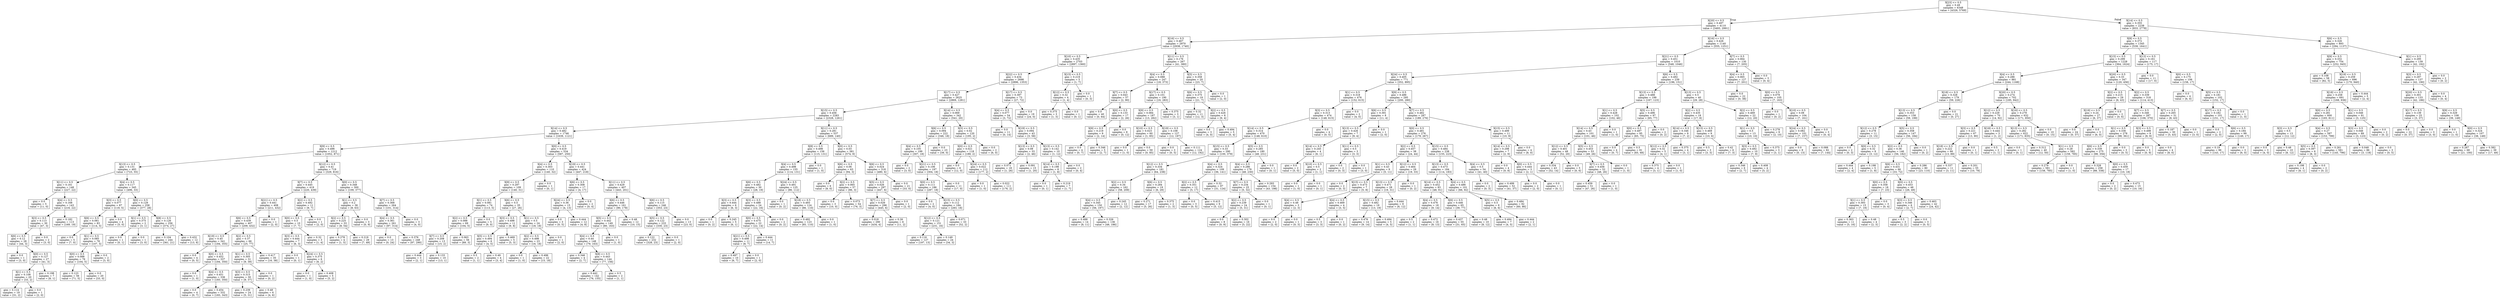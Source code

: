 digraph Tree {
node [shape=box] ;
0 [label="X[23] <= 0.5\ngini = 0.49\nsamples = 6348\nvalue = [4326, 5769]"] ;
1 [label="X[20] <= 0.5\ngini = 0.497\nsamples = 4110\nvalue = [3493, 2991]"] ;
0 -> 1 [labeldistance=2.5, labelangle=45, headlabel="True"] ;
2 [label="X[16] <= 0.5\ngini = 0.467\nsamples = 2970\nvalue = [2938, 1740]"] ;
1 -> 2 ;
3 [label="X[10] <= 0.5\ngini = 0.435\nsamples = 2703\nvalue = [2897, 1360]"] ;
2 -> 3 ;
4 [label="X[22] <= 0.5\ngini = 0.434\nsamples = 2698\nvalue = [2896, 1353]"] ;
3 -> 4 ;
5 [label="X[17] <= 0.5\ngini = 0.427\nsamples = 2625\nvalue = [2869, 1281]"] ;
4 -> 5 ;
6 [label="X[15] <= 0.5\ngini = 0.456\nsamples = 2283\nvalue = [2328, 1261]"] ;
5 -> 6 ;
7 [label="X[14] <= 0.5\ngini = 0.482\nsamples = 1746\nvalue = [1639, 1121]"] ;
6 -> 7 ;
8 [label="X[9] <= 0.5\ngini = 0.496\nsamples = 1212\nvalue = [1052, 871]"] ;
7 -> 8 ;
9 [label="X[13] <= 0.5\ngini = 0.131\nsamples = 493\nvalue = [723, 55]"] ;
8 -> 9 ;
10 [label="X[11] <= 0.5\ngini = 0.161\nsamples = 148\nvalue = [227, 22]"] ;
9 -> 10 ;
11 [label="gini = 0.0\nsamples = 5\nvalue = [11, 0]"] ;
10 -> 11 ;
12 [label="X[4] <= 0.5\ngini = 0.168\nsamples = 143\nvalue = [216, 22]"] ;
10 -> 12 ;
13 [label="X[3] <= 0.5\ngini = 0.113\nsamples = 30\nvalue = [47, 3]"] ;
12 -> 13 ;
14 [label="X[6] <= 0.5\ngini = 0.12\nsamples = 28\nvalue = [44, 3]"] ;
13 -> 14 ;
15 [label="gini = 0.0\nsamples = 1\nvalue = [3, 0]"] ;
14 -> 15 ;
16 [label="X[0] <= 0.5\ngini = 0.127\nsamples = 27\nvalue = [41, 3]"] ;
14 -> 16 ;
17 [label="X[1] <= 0.5\ngini = 0.108\nsamples = 20\nvalue = [33, 2]"] ;
16 -> 17 ;
18 [label="gini = 0.114\nsamples = 19\nvalue = [31, 2]"] ;
17 -> 18 ;
19 [label="gini = 0.0\nsamples = 1\nvalue = [2, 0]"] ;
17 -> 19 ;
20 [label="gini = 0.198\nsamples = 7\nvalue = [8, 1]"] ;
16 -> 20 ;
21 [label="gini = 0.0\nsamples = 2\nvalue = [3, 0]"] ;
13 -> 21 ;
22 [label="gini = 0.182\nsamples = 113\nvalue = [169, 19]"] ;
12 -> 22 ;
23 [label="X[4] <= 0.5\ngini = 0.117\nsamples = 345\nvalue = [496, 33]"] ;
9 -> 23 ;
24 [label="X[3] <= 0.5\ngini = 0.077\nsamples = 87\nvalue = [119, 5]"] ;
23 -> 24 ;
25 [label="X[6] <= 0.5\ngini = 0.081\nsamples = 83\nvalue = [114, 5]"] ;
24 -> 25 ;
26 [label="gini = 0.0\nsamples = 5\nvalue = [7, 0]"] ;
25 -> 26 ;
27 [label="X[1] <= 0.5\ngini = 0.085\nsamples = 78\nvalue = [107, 5]"] ;
25 -> 27 ;
28 [label="X[0] <= 0.5\ngini = 0.088\nsamples = 76\nvalue = [104, 5]"] ;
27 -> 28 ;
29 [label="gini = 0.123\nsamples = 56\nvalue = [71, 5]"] ;
28 -> 29 ;
30 [label="gini = 0.0\nsamples = 20\nvalue = [33, 0]"] ;
28 -> 30 ;
31 [label="gini = 0.0\nsamples = 2\nvalue = [3, 0]"] ;
27 -> 31 ;
32 [label="gini = 0.0\nsamples = 4\nvalue = [5, 0]"] ;
24 -> 32 ;
33 [label="X[0] <= 0.5\ngini = 0.129\nsamples = 258\nvalue = [377, 28]"] ;
23 -> 33 ;
34 [label="X[1] <= 0.5\ngini = 0.375\nsamples = 2\nvalue = [3, 1]"] ;
33 -> 34 ;
35 [label="gini = 0.0\nsamples = 1\nvalue = [0, 1]"] ;
34 -> 35 ;
36 [label="gini = 0.0\nsamples = 1\nvalue = [3, 0]"] ;
34 -> 36 ;
37 [label="X[8] <= 0.5\ngini = 0.126\nsamples = 256\nvalue = [374, 27]"] ;
33 -> 37 ;
38 [label="gini = 0.104\nsamples = 244\nvalue = [361, 21]"] ;
37 -> 38 ;
39 [label="gini = 0.432\nsamples = 12\nvalue = [13, 6]"] ;
37 -> 39 ;
40 [label="X[12] <= 0.5\ngini = 0.41\nsamples = 719\nvalue = [329, 816]"] ;
8 -> 40 ;
41 [label="X[7] <= 0.5\ngini = 0.445\nsamples = 419\nvalue = [220, 439]"] ;
40 -> 41 ;
42 [label="X[21] <= 0.5\ngini = 0.441\nsamples = 408\nvalue = [211, 432]"] ;
41 -> 42 ;
43 [label="X[6] <= 0.5\ngini = 0.439\nsamples = 407\nvalue = [209, 432]"] ;
42 -> 43 ;
44 [label="X[19] <= 0.5\ngini = 0.45\nsamples = 341\nvalue = [184, 355]"] ;
43 -> 44 ;
45 [label="gini = 0.0\nsamples = 4\nvalue = [0, 5]"] ;
44 -> 45 ;
46 [label="X[0] <= 0.5\ngini = 0.452\nsamples = 337\nvalue = [184, 350]"] ;
44 -> 46 ;
47 [label="gini = 0.0\nsamples = 1\nvalue = [1, 0]"] ;
46 -> 47 ;
48 [label="X[4] <= 0.5\ngini = 0.451\nsamples = 336\nvalue = [183, 350]"] ;
46 -> 48 ;
49 [label="gini = 0.0\nsamples = 4\nvalue = [0, 7]"] ;
48 -> 49 ;
50 [label="gini = 0.454\nsamples = 332\nvalue = [183, 343]"] ;
48 -> 50 ;
51 [label="X[2] <= 0.5\ngini = 0.37\nsamples = 66\nvalue = [25, 77]"] ;
43 -> 51 ;
52 [label="X[1] <= 0.5\ngini = 0.305\nsamples = 31\nvalue = [9, 39]"] ;
51 -> 52 ;
53 [label="X[3] <= 0.5\ngini = 0.315\nsamples = 30\nvalue = [9, 37]"] ;
52 -> 53 ;
54 [label="gini = 0.239\nsamples = 24\nvalue = [5, 31]"] ;
53 -> 54 ;
55 [label="gini = 0.48\nsamples = 6\nvalue = [4, 6]"] ;
53 -> 55 ;
56 [label="gini = 0.0\nsamples = 1\nvalue = [0, 2]"] ;
52 -> 56 ;
57 [label="gini = 0.417\nsamples = 35\nvalue = [16, 38]"] ;
51 -> 57 ;
58 [label="gini = 0.0\nsamples = 1\nvalue = [2, 0]"] ;
42 -> 58 ;
59 [label="X[2] <= 0.5\ngini = 0.492\nsamples = 11\nvalue = [9, 7]"] ;
41 -> 59 ;
60 [label="X[0] <= 0.5\ngini = 0.5\nsamples = 10\nvalue = [7, 7]"] ;
59 -> 60 ;
61 [label="X[3] <= 0.5\ngini = 0.444\nsamples = 7\nvalue = [6, 3]"] ;
60 -> 61 ;
62 [label="gini = 0.0\nsamples = 1\nvalue = [0, 1]"] ;
61 -> 62 ;
63 [label="X[24] <= 0.5\ngini = 0.375\nsamples = 6\nvalue = [6, 2]"] ;
61 -> 63 ;
64 [label="gini = 0.0\nsamples = 1\nvalue = [1, 0]"] ;
63 -> 64 ;
65 [label="gini = 0.408\nsamples = 5\nvalue = [5, 2]"] ;
63 -> 65 ;
66 [label="gini = 0.32\nsamples = 3\nvalue = [1, 4]"] ;
60 -> 66 ;
67 [label="gini = 0.0\nsamples = 1\nvalue = [2, 0]"] ;
59 -> 67 ;
68 [label="X[0] <= 0.5\ngini = 0.348\nsamples = 300\nvalue = [109, 377]"] ;
40 -> 68 ;
69 [label="X[1] <= 0.5\ngini = 0.2\nsamples = 36\nvalue = [8, 63]"] ;
68 -> 69 ;
70 [label="X[2] <= 0.5\ngini = 0.225\nsamples = 33\nvalue = [8, 54]"] ;
69 -> 70 ;
71 [label="gini = 0.278\nsamples = 4\nvalue = [1, 5]"] ;
70 -> 71 ;
72 [label="gini = 0.219\nsamples = 29\nvalue = [7, 49]"] ;
70 -> 72 ;
73 [label="gini = 0.0\nsamples = 3\nvalue = [0, 9]"] ;
69 -> 73 ;
74 [label="X[7] <= 0.5\ngini = 0.368\nsamples = 264\nvalue = [101, 314]"] ;
68 -> 74 ;
75 [label="X[4] <= 0.5\ngini = 0.361\nsamples = 261\nvalue = [97, 314]"] ;
74 -> 75 ;
76 [label="gini = 0.0\nsamples = 13\nvalue = [0, 24]"] ;
75 -> 76 ;
77 [label="gini = 0.376\nsamples = 248\nvalue = [97, 290]"] ;
75 -> 77 ;
78 [label="gini = 0.0\nsamples = 3\nvalue = [4, 0]"] ;
74 -> 78 ;
79 [label="X[0] <= 0.5\ngini = 0.419\nsamples = 534\nvalue = [587, 250]"] ;
7 -> 79 ;
80 [label="X[4] <= 0.5\ngini = 0.303\nsamples = 110\nvalue = [140, 32]"] ;
79 -> 80 ;
81 [label="X[9] <= 0.5\ngini = 0.297\nsamples = 109\nvalue = [140, 31]"] ;
80 -> 81 ;
82 [label="X[1] <= 0.5\ngini = 0.081\nsamples = 74\nvalue = [113, 5]"] ;
81 -> 82 ;
83 [label="X[2] <= 0.5\ngini = 0.088\nsamples = 69\nvalue = [104, 5]"] ;
82 -> 83 ;
84 [label="X[7] <= 0.5\ngini = 0.208\nsamples = 13\nvalue = [15, 2]"] ;
83 -> 84 ;
85 [label="gini = 0.444\nsamples = 3\nvalue = [2, 1]"] ;
84 -> 85 ;
86 [label="gini = 0.133\nsamples = 10\nvalue = [13, 1]"] ;
84 -> 86 ;
87 [label="gini = 0.063\nsamples = 56\nvalue = [89, 3]"] ;
83 -> 87 ;
88 [label="gini = 0.0\nsamples = 5\nvalue = [9, 0]"] ;
82 -> 88 ;
89 [label="X[6] <= 0.5\ngini = 0.5\nsamples = 35\nvalue = [27, 26]"] ;
81 -> 89 ;
90 [label="X[3] <= 0.5\ngini = 0.498\nsamples = 11\nvalue = [9, 8]"] ;
89 -> 90 ;
91 [label="X[5] <= 0.5\ngini = 0.494\nsamples = 6\nvalue = [4, 5]"] ;
90 -> 91 ;
92 [label="gini = 0.5\nsamples = 2\nvalue = [1, 1]"] ;
91 -> 92 ;
93 [label="gini = 0.49\nsamples = 4\nvalue = [3, 4]"] ;
91 -> 93 ;
94 [label="gini = 0.469\nsamples = 5\nvalue = [5, 3]"] ;
90 -> 94 ;
95 [label="X[1] <= 0.5\ngini = 0.5\nsamples = 24\nvalue = [18, 18]"] ;
89 -> 95 ;
96 [label="X[2] <= 0.5\ngini = 0.498\nsamples = 23\nvalue = [16, 18]"] ;
95 -> 96 ;
97 [label="gini = 0.0\nsamples = 1\nvalue = [1, 0]"] ;
96 -> 97 ;
98 [label="gini = 0.496\nsamples = 22\nvalue = [15, 18]"] ;
96 -> 98 ;
99 [label="gini = 0.0\nsamples = 1\nvalue = [2, 0]"] ;
95 -> 99 ;
100 [label="gini = 0.0\nsamples = 1\nvalue = [0, 1]"] ;
80 -> 100 ;
101 [label="X[19] <= 0.5\ngini = 0.441\nsamples = 424\nvalue = [447, 218]"] ;
79 -> 101 ;
102 [label="X[6] <= 0.5\ngini = 0.308\nsamples = 17\nvalue = [4, 17]"] ;
101 -> 102 ;
103 [label="X[24] <= 0.5\ngini = 0.36\nsamples = 15\nvalue = [4, 13]"] ;
102 -> 103 ;
104 [label="gini = 0.0\nsamples = 3\nvalue = [0, 5]"] ;
103 -> 104 ;
105 [label="gini = 0.444\nsamples = 12\nvalue = [4, 8]"] ;
103 -> 105 ;
106 [label="gini = 0.0\nsamples = 2\nvalue = [0, 4]"] ;
102 -> 106 ;
107 [label="X[11] <= 0.5\ngini = 0.429\nsamples = 407\nvalue = [443, 201]"] ;
101 -> 107 ;
108 [label="X[6] <= 0.5\ngini = 0.446\nsamples = 161\nvalue = [90, 178]"] ;
107 -> 108 ;
109 [label="X[5] <= 0.5\ngini = 0.442\nsamples = 149\nvalue = [80, 163]"] ;
108 -> 109 ;
110 [label="X[4] <= 0.5\ngini = 0.44\nsamples = 148\nvalue = [79, 163]"] ;
109 -> 110 ;
111 [label="gini = 0.346\nsamples = 4\nvalue = [2, 7]"] ;
110 -> 111 ;
112 [label="X[8] <= 0.5\ngini = 0.443\nsamples = 144\nvalue = [77, 156]"] ;
110 -> 112 ;
113 [label="gini = 0.442\nsamples = 142\nvalue = [76, 155]"] ;
112 -> 113 ;
114 [label="gini = 0.5\nsamples = 2\nvalue = [1, 1]"] ;
112 -> 114 ;
115 [label="gini = 0.0\nsamples = 1\nvalue = [1, 0]"] ;
109 -> 115 ;
116 [label="gini = 0.48\nsamples = 12\nvalue = [10, 15]"] ;
108 -> 116 ;
117 [label="X[6] <= 0.5\ngini = 0.115\nsamples = 246\nvalue = [353, 23]"] ;
107 -> 117 ;
118 [label="X[5] <= 0.5\ngini = 0.122\nsamples = 233\nvalue = [330, 23]"] ;
117 -> 118 ;
119 [label="gini = 0.122\nsamples = 232\nvalue = [328, 23]"] ;
118 -> 119 ;
120 [label="gini = 0.0\nsamples = 1\nvalue = [2, 0]"] ;
118 -> 120 ;
121 [label="gini = 0.0\nsamples = 13\nvalue = [23, 0]"] ;
117 -> 121 ;
122 [label="X[11] <= 0.5\ngini = 0.281\nsamples = 537\nvalue = [689, 140]"] ;
6 -> 122 ;
123 [label="X[8] <= 0.5\ngini = 0.498\nsamples = 156\nvalue = [115, 131]"] ;
122 -> 123 ;
124 [label="X[4] <= 0.5\ngini = 0.498\nsamples = 155\nvalue = [114, 131]"] ;
123 -> 124 ;
125 [label="X[6] <= 0.5\ngini = 0.482\nsamples = 30\nvalue = [28, 19]"] ;
124 -> 125 ;
126 [label="X[3] <= 0.5\ngini = 0.444\nsamples = 6\nvalue = [6, 3]"] ;
125 -> 126 ;
127 [label="gini = 0.0\nsamples = 1\nvalue = [0, 2]"] ;
126 -> 127 ;
128 [label="gini = 0.245\nsamples = 5\nvalue = [6, 1]"] ;
126 -> 128 ;
129 [label="X[3] <= 0.5\ngini = 0.488\nsamples = 24\nvalue = [22, 16]"] ;
125 -> 129 ;
130 [label="X[0] <= 0.5\ngini = 0.475\nsamples = 22\nvalue = [22, 14]"] ;
129 -> 130 ;
131 [label="X[21] <= 0.5\ngini = 0.498\nsamples = 11\nvalue = [8, 7]"] ;
130 -> 131 ;
132 [label="gini = 0.497\nsamples = 10\nvalue = [6, 7]"] ;
131 -> 132 ;
133 [label="gini = 0.0\nsamples = 1\nvalue = [2, 0]"] ;
131 -> 133 ;
134 [label="gini = 0.444\nsamples = 11\nvalue = [14, 7]"] ;
130 -> 134 ;
135 [label="gini = 0.0\nsamples = 2\nvalue = [0, 2]"] ;
129 -> 135 ;
136 [label="X[24] <= 0.5\ngini = 0.491\nsamples = 125\nvalue = [86, 112]"] ;
124 -> 136 ;
137 [label="gini = 0.0\nsamples = 1\nvalue = [0, 2]"] ;
136 -> 137 ;
138 [label="X[18] <= 0.5\ngini = 0.493\nsamples = 124\nvalue = [86, 110]"] ;
136 -> 138 ;
139 [label="gini = 0.492\nsamples = 123\nvalue = [85, 110]"] ;
138 -> 139 ;
140 [label="gini = 0.0\nsamples = 1\nvalue = [1, 0]"] ;
138 -> 140 ;
141 [label="gini = 0.0\nsamples = 1\nvalue = [1, 0]"] ;
123 -> 141 ;
142 [label="X[0] <= 0.5\ngini = 0.03\nsamples = 381\nvalue = [574, 9]"] ;
122 -> 142 ;
143 [label="X[6] <= 0.5\ngini = 0.06\nsamples = 63\nvalue = [94, 3]"] ;
142 -> 143 ;
144 [label="gini = 0.0\nsamples = 6\nvalue = [8, 0]"] ;
143 -> 144 ;
145 [label="X[2] <= 0.5\ngini = 0.065\nsamples = 57\nvalue = [86, 3]"] ;
143 -> 145 ;
146 [label="gini = 0.0\nsamples = 3\nvalue = [10, 0]"] ;
145 -> 146 ;
147 [label="gini = 0.073\nsamples = 54\nvalue = [76, 3]"] ;
145 -> 147 ;
148 [label="X[6] <= 0.5\ngini = 0.024\nsamples = 318\nvalue = [480, 6]"] ;
142 -> 148 ;
149 [label="X[5] <= 0.5\ngini = 0.026\nsamples = 297\nvalue = [447, 6]"] ;
148 -> 149 ;
150 [label="X[7] <= 0.5\ngini = 0.026\nsamples = 296\nvalue = [445, 6]"] ;
149 -> 150 ;
151 [label="gini = 0.018\nsamples = 290\nvalue = [434, 4]"] ;
150 -> 151 ;
152 [label="gini = 0.26\nsamples = 6\nvalue = [11, 2]"] ;
150 -> 152 ;
153 [label="gini = 0.0\nsamples = 1\nvalue = [2, 0]"] ;
149 -> 153 ;
154 [label="gini = 0.0\nsamples = 21\nvalue = [33, 0]"] ;
148 -> 154 ;
155 [label="X[14] <= 0.5\ngini = 0.069\nsamples = 342\nvalue = [541, 20]"] ;
5 -> 155 ;
156 [label="X[6] <= 0.5\ngini = 0.094\nsamples = 222\nvalue = [346, 18]"] ;
155 -> 156 ;
157 [label="X[4] <= 0.5\ngini = 0.105\nsamples = 199\nvalue = [307, 18]"] ;
156 -> 157 ;
158 [label="gini = 0.0\nsamples = 2\nvalue = [3, 0]"] ;
157 -> 158 ;
159 [label="X[21] <= 0.5\ngini = 0.106\nsamples = 197\nvalue = [304, 18]"] ;
157 -> 159 ;
160 [label="X[0] <= 0.5\ngini = 0.111\nsamples = 186\nvalue = [287, 18]"] ;
159 -> 160 ;
161 [label="gini = 0.0\nsamples = 2\nvalue = [4, 0]"] ;
160 -> 161 ;
162 [label="X[15] <= 0.5\ngini = 0.112\nsamples = 184\nvalue = [283, 18]"] ;
160 -> 162 ;
163 [label="X[12] <= 0.5\ngini = 0.121\nsamples = 151\nvalue = [231, 16]"] ;
162 -> 163 ;
164 [label="gini = 0.116\nsamples = 127\nvalue = [197, 13]"] ;
163 -> 164 ;
165 [label="gini = 0.149\nsamples = 24\nvalue = [34, 3]"] ;
163 -> 165 ;
166 [label="gini = 0.071\nsamples = 33\nvalue = [52, 2]"] ;
162 -> 166 ;
167 [label="gini = 0.0\nsamples = 11\nvalue = [17, 0]"] ;
159 -> 167 ;
168 [label="gini = 0.0\nsamples = 23\nvalue = [39, 0]"] ;
156 -> 168 ;
169 [label="X[5] <= 0.5\ngini = 0.02\nsamples = 120\nvalue = [195, 2]"] ;
155 -> 169 ;
170 [label="X[0] <= 0.5\ngini = 0.021\nsamples = 118\nvalue = [189, 2]"] ;
169 -> 170 ;
171 [label="gini = 0.0\nsamples = 6\nvalue = [12, 0]"] ;
170 -> 171 ;
172 [label="X[24] <= 0.5\ngini = 0.022\nsamples = 112\nvalue = [177, 2]"] ;
170 -> 172 ;
173 [label="gini = 0.0\nsamples = 1\nvalue = [1, 0]"] ;
172 -> 173 ;
174 [label="gini = 0.022\nsamples = 111\nvalue = [176, 2]"] ;
172 -> 174 ;
175 [label="gini = 0.0\nsamples = 2\nvalue = [6, 0]"] ;
169 -> 175 ;
176 [label="X[17] <= 0.5\ngini = 0.397\nsamples = 73\nvalue = [27, 72]"] ;
4 -> 176 ;
177 [label="X[4] <= 0.5\ngini = 0.077\nsamples = 54\nvalue = [3, 72]"] ;
176 -> 177 ;
178 [label="gini = 0.0\nsamples = 11\nvalue = [0, 14]"] ;
177 -> 178 ;
179 [label="X[19] <= 0.5\ngini = 0.094\nsamples = 43\nvalue = [3, 58]"] ;
177 -> 179 ;
180 [label="X[13] <= 0.5\ngini = 0.08\nsamples = 33\nvalue = [2, 46]"] ;
179 -> 180 ;
181 [label="gini = 0.071\nsamples = 18\nvalue = [1, 26]"] ;
180 -> 181 ;
182 [label="gini = 0.091\nsamples = 15\nvalue = [1, 20]"] ;
180 -> 182 ;
183 [label="X[13] <= 0.5\ngini = 0.142\nsamples = 10\nvalue = [1, 12]"] ;
179 -> 183 ;
184 [label="X[14] <= 0.5\ngini = 0.198\nsamples = 8\nvalue = [1, 8]"] ;
183 -> 184 ;
185 [label="gini = 0.0\nsamples = 1\nvalue = [0, 1]"] ;
184 -> 185 ;
186 [label="gini = 0.219\nsamples = 7\nvalue = [1, 7]"] ;
184 -> 186 ;
187 [label="gini = 0.0\nsamples = 2\nvalue = [0, 4]"] ;
183 -> 187 ;
188 [label="gini = 0.0\nsamples = 19\nvalue = [24, 0]"] ;
176 -> 188 ;
189 [label="X[15] <= 0.5\ngini = 0.219\nsamples = 5\nvalue = [1, 7]"] ;
3 -> 189 ;
190 [label="X[12] <= 0.5\ngini = 0.32\nsamples = 4\nvalue = [1, 4]"] ;
189 -> 190 ;
191 [label="gini = 0.375\nsamples = 3\nvalue = [1, 3]"] ;
190 -> 191 ;
192 [label="gini = 0.0\nsamples = 1\nvalue = [0, 1]"] ;
190 -> 192 ;
193 [label="gini = 0.0\nsamples = 1\nvalue = [0, 3]"] ;
189 -> 193 ;
194 [label="X[11] <= 0.5\ngini = 0.176\nsamples = 267\nvalue = [41, 380]"] ;
2 -> 194 ;
195 [label="X[4] <= 0.5\ngini = 0.088\nsamples = 247\nvalue = [18, 373]"] ;
194 -> 195 ;
196 [label="X[7] <= 0.5\ngini = 0.043\nsamples = 57\nvalue = [2, 90]"] ;
195 -> 196 ;
197 [label="gini = 0.0\nsamples = 40\nvalue = [0, 64]"] ;
196 -> 197 ;
198 [label="X[0] <= 0.5\ngini = 0.133\nsamples = 17\nvalue = [2, 26]"] ;
196 -> 198 ;
199 [label="X[9] <= 0.5\ngini = 0.219\nsamples = 9\nvalue = [2, 14]"] ;
198 -> 199 ;
200 [label="gini = 0.0\nsamples = 4\nvalue = [0, 7]"] ;
199 -> 200 ;
201 [label="gini = 0.346\nsamples = 5\nvalue = [2, 7]"] ;
199 -> 201 ;
202 [label="gini = 0.0\nsamples = 8\nvalue = [0, 12]"] ;
198 -> 202 ;
203 [label="X[17] <= 0.5\ngini = 0.101\nsamples = 190\nvalue = [16, 283]"] ;
195 -> 203 ;
204 [label="X[9] <= 0.5\ngini = 0.084\nsamples = 187\nvalue = [13, 282]"] ;
203 -> 204 ;
205 [label="X[10] <= 0.5\ngini = 0.023\nsamples = 60\nvalue = [1, 85]"] ;
204 -> 205 ;
206 [label="gini = 0.0\nsamples = 1\nvalue = [1, 0]"] ;
205 -> 206 ;
207 [label="gini = 0.0\nsamples = 59\nvalue = [0, 85]"] ;
205 -> 207 ;
208 [label="X[19] <= 0.5\ngini = 0.108\nsamples = 127\nvalue = [12, 197]"] ;
204 -> 208 ;
209 [label="gini = 0.0\nsamples = 3\nvalue = [0, 5]"] ;
208 -> 209 ;
210 [label="gini = 0.111\nsamples = 124\nvalue = [12, 192]"] ;
208 -> 210 ;
211 [label="gini = 0.375\nsamples = 3\nvalue = [3, 1]"] ;
203 -> 211 ;
212 [label="X[5] <= 0.5\ngini = 0.358\nsamples = 20\nvalue = [23, 7]"] ;
194 -> 212 ;
213 [label="X[6] <= 0.5\ngini = 0.375\nsamples = 19\nvalue = [21, 7]"] ;
212 -> 213 ;
214 [label="gini = 0.32\nsamples = 11\nvalue = [12, 3]"] ;
213 -> 214 ;
215 [label="X[2] <= 0.5\ngini = 0.426\nsamples = 8\nvalue = [9, 4]"] ;
213 -> 215 ;
216 [label="gini = 0.0\nsamples = 3\nvalue = [4, 0]"] ;
215 -> 216 ;
217 [label="gini = 0.494\nsamples = 5\nvalue = [5, 4]"] ;
215 -> 217 ;
218 [label="gini = 0.0\nsamples = 1\nvalue = [2, 0]"] ;
212 -> 218 ;
219 [label="X[16] <= 0.5\ngini = 0.426\nsamples = 1140\nvalue = [555, 1251]"] ;
1 -> 219 ;
220 [label="X[21] <= 0.5\ngini = 0.451\nsamples = 1010\nvalue = [548, 1046]"] ;
219 -> 220 ;
221 [label="X[24] <= 0.5\ngini = 0.405\nsamples = 771\nvalue = [352, 895]"] ;
220 -> 221 ;
222 [label="X[1] <= 0.5\ngini = 0.318\nsamples = 476\nvalue = [152, 615]"] ;
221 -> 222 ;
223 [label="X[3] <= 0.5\ngini = 0.313\nsamples = 474\nvalue = [148, 615]"] ;
222 -> 223 ;
224 [label="X[14] <= 0.5\ngini = 0.314\nsamples = 470\nvalue = [148, 610]"] ;
223 -> 224 ;
225 [label="X[15] <= 0.5\ngini = 0.33\nsamples = 290\nvalue = [100, 379]"] ;
224 -> 225 ;
226 [label="X[12] <= 0.5\ngini = 0.334\nsamples = 181\nvalue = [64, 238]"] ;
225 -> 226 ;
227 [label="X[2] <= 0.5\ngini = 0.34\nsamples = 162\nvalue = [58, 209]"] ;
226 -> 227 ;
228 [label="X[4] <= 0.5\ngini = 0.345\nsamples = 150\nvalue = [56, 197]"] ;
227 -> 228 ;
229 [label="gini = 0.488\nsamples = 14\nvalue = [8, 11]"] ;
228 -> 229 ;
230 [label="gini = 0.326\nsamples = 136\nvalue = [48, 186]"] ;
228 -> 230 ;
231 [label="gini = 0.245\nsamples = 12\nvalue = [2, 12]"] ;
227 -> 231 ;
232 [label="X[6] <= 0.5\ngini = 0.284\nsamples = 19\nvalue = [6, 29]"] ;
226 -> 232 ;
233 [label="gini = 0.271\nsamples = 17\nvalue = [5, 26]"] ;
232 -> 233 ;
234 [label="gini = 0.375\nsamples = 2\nvalue = [1, 3]"] ;
232 -> 234 ;
235 [label="X[4] <= 0.5\ngini = 0.324\nsamples = 109\nvalue = [36, 141]"] ;
225 -> 235 ;
236 [label="X[2] <= 0.5\ngini = 0.351\nsamples = 12\nvalue = [5, 17]"] ;
235 -> 236 ;
237 [label="gini = 0.0\nsamples = 3\nvalue = [0, 5]"] ;
236 -> 237 ;
238 [label="gini = 0.415\nsamples = 9\nvalue = [5, 12]"] ;
236 -> 238 ;
239 [label="gini = 0.32\nsamples = 97\nvalue = [31, 124]"] ;
235 -> 239 ;
240 [label="X[5] <= 0.5\ngini = 0.285\nsamples = 180\nvalue = [48, 231]"] ;
224 -> 240 ;
241 [label="X[4] <= 0.5\ngini = 0.286\nsamples = 179\nvalue = [48, 230]"] ;
240 -> 241 ;
242 [label="X[7] <= 0.5\ngini = 0.234\nsamples = 25\nvalue = [5, 32]"] ;
241 -> 242 ;
243 [label="X[2] <= 0.5\ngini = 0.239\nsamples = 24\nvalue = [5, 31]"] ;
242 -> 243 ;
244 [label="gini = 0.0\nsamples = 8\nvalue = [0, 9]"] ;
243 -> 244 ;
245 [label="gini = 0.302\nsamples = 16\nvalue = [5, 22]"] ;
243 -> 245 ;
246 [label="gini = 0.0\nsamples = 1\nvalue = [0, 1]"] ;
242 -> 246 ;
247 [label="gini = 0.293\nsamples = 154\nvalue = [43, 198]"] ;
241 -> 247 ;
248 [label="gini = 0.0\nsamples = 1\nvalue = [0, 1]"] ;
240 -> 248 ;
249 [label="gini = 0.0\nsamples = 4\nvalue = [0, 5]"] ;
223 -> 249 ;
250 [label="gini = 0.0\nsamples = 2\nvalue = [4, 0]"] ;
222 -> 250 ;
251 [label="X[9] <= 0.5\ngini = 0.486\nsamples = 295\nvalue = [200, 280]"] ;
221 -> 251 ;
252 [label="X[6] <= 0.5\ngini = 0.391\nsamples = 8\nvalue = [11, 4]"] ;
251 -> 252 ;
253 [label="X[13] <= 0.5\ngini = 0.426\nsamples = 7\nvalue = [9, 4]"] ;
252 -> 253 ;
254 [label="X[14] <= 0.5\ngini = 0.245\nsamples = 4\nvalue = [6, 1]"] ;
253 -> 254 ;
255 [label="gini = 0.0\nsamples = 2\nvalue = [5, 0]"] ;
254 -> 255 ;
256 [label="X[10] <= 0.5\ngini = 0.5\nsamples = 2\nvalue = [1, 1]"] ;
254 -> 256 ;
257 [label="gini = 0.0\nsamples = 1\nvalue = [1, 0]"] ;
256 -> 257 ;
258 [label="gini = 0.0\nsamples = 1\nvalue = [0, 1]"] ;
256 -> 258 ;
259 [label="X[11] <= 0.5\ngini = 0.5\nsamples = 3\nvalue = [3, 3]"] ;
253 -> 259 ;
260 [label="gini = 0.0\nsamples = 2\nvalue = [0, 3]"] ;
259 -> 260 ;
261 [label="gini = 0.0\nsamples = 1\nvalue = [3, 0]"] ;
259 -> 261 ;
262 [label="gini = 0.0\nsamples = 1\nvalue = [2, 0]"] ;
252 -> 262 ;
263 [label="X[7] <= 0.5\ngini = 0.482\nsamples = 287\nvalue = [189, 276]"] ;
251 -> 263 ;
264 [label="X[0] <= 0.5\ngini = 0.481\nsamples = 276\nvalue = [179, 267]"] ;
263 -> 264 ;
265 [label="X[2] <= 0.5\ngini = 0.457\nsamples = 38\nvalue = [24, 44]"] ;
264 -> 265 ;
266 [label="X[1] <= 0.5\ngini = 0.43\nsamples = 9\nvalue = [5, 11]"] ;
265 -> 266 ;
267 [label="gini = 0.0\nsamples = 2\nvalue = [0, 3]"] ;
266 -> 267 ;
268 [label="X[15] <= 0.5\ngini = 0.473\nsamples = 7\nvalue = [5, 8]"] ;
266 -> 268 ;
269 [label="X[4] <= 0.5\ngini = 0.48\nsamples = 3\nvalue = [2, 3]"] ;
268 -> 269 ;
270 [label="gini = 0.0\nsamples = 2\nvalue = [2, 0]"] ;
269 -> 270 ;
271 [label="gini = 0.0\nsamples = 1\nvalue = [0, 3]"] ;
269 -> 271 ;
272 [label="X[4] <= 0.5\ngini = 0.469\nsamples = 4\nvalue = [3, 5]"] ;
268 -> 272 ;
273 [label="gini = 0.5\nsamples = 3\nvalue = [3, 3]"] ;
272 -> 273 ;
274 [label="gini = 0.0\nsamples = 1\nvalue = [0, 2]"] ;
272 -> 274 ;
275 [label="X[12] <= 0.5\ngini = 0.464\nsamples = 29\nvalue = [19, 33]"] ;
265 -> 275 ;
276 [label="X[13] <= 0.5\ngini = 0.471\nsamples = 28\nvalue = [19, 31]"] ;
275 -> 276 ;
277 [label="X[15] <= 0.5\ngini = 0.482\nsamples = 19\nvalue = [13, 19]"] ;
276 -> 277 ;
278 [label="gini = 0.476\nsamples = 14\nvalue = [9, 14]"] ;
277 -> 278 ;
279 [label="gini = 0.494\nsamples = 5\nvalue = [4, 5]"] ;
277 -> 279 ;
280 [label="gini = 0.444\nsamples = 9\nvalue = [6, 12]"] ;
276 -> 280 ;
281 [label="gini = 0.0\nsamples = 1\nvalue = [0, 2]"] ;
275 -> 281 ;
282 [label="X[15] <= 0.5\ngini = 0.484\nsamples = 238\nvalue = [155, 223]"] ;
264 -> 282 ;
283 [label="X[13] <= 0.5\ngini = 0.473\nsamples = 184\nvalue = [114, 183]"] ;
282 -> 283 ;
284 [label="X[14] <= 0.5\ngini = 0.452\nsamples = 83\nvalue = [48, 91]"] ;
283 -> 284 ;
285 [label="X[4] <= 0.5\ngini = 0.476\nsamples = 18\nvalue = [9, 14]"] ;
284 -> 285 ;
286 [label="gini = 0.5\nsamples = 2\nvalue = [1, 1]"] ;
285 -> 286 ;
287 [label="gini = 0.472\nsamples = 16\nvalue = [8, 13]"] ;
285 -> 287 ;
288 [label="X[6] <= 0.5\ngini = 0.446\nsamples = 65\nvalue = [39, 77]"] ;
284 -> 288 ;
289 [label="gini = 0.437\nsamples = 55\nvalue = [31, 65]"] ;
288 -> 289 ;
290 [label="gini = 0.48\nsamples = 10\nvalue = [8, 12]"] ;
288 -> 290 ;
291 [label="X[4] <= 0.5\ngini = 0.486\nsamples = 101\nvalue = [66, 92]"] ;
283 -> 291 ;
292 [label="X[5] <= 0.5\ngini = 0.5\nsamples = 9\nvalue = [6, 6]"] ;
291 -> 292 ;
293 [label="gini = 0.494\nsamples = 7\nvalue = [4, 5]"] ;
292 -> 293 ;
294 [label="gini = 0.444\nsamples = 2\nvalue = [2, 1]"] ;
292 -> 294 ;
295 [label="gini = 0.484\nsamples = 92\nvalue = [60, 86]"] ;
291 -> 295 ;
296 [label="X[4] <= 0.5\ngini = 0.5\nsamples = 54\nvalue = [41, 40]"] ;
282 -> 296 ;
297 [label="gini = 0.0\nsamples = 2\nvalue = [0, 3]"] ;
296 -> 297 ;
298 [label="gini = 0.499\nsamples = 52\nvalue = [41, 37]"] ;
296 -> 298 ;
299 [label="X[15] <= 0.5\ngini = 0.499\nsamples = 11\nvalue = [10, 9]"] ;
263 -> 299 ;
300 [label="X[14] <= 0.5\ngini = 0.298\nsamples = 7\nvalue = [2, 9]"] ;
299 -> 300 ;
301 [label="gini = 0.0\nsamples = 4\nvalue = [0, 8]"] ;
300 -> 301 ;
302 [label="X[0] <= 0.5\ngini = 0.444\nsamples = 3\nvalue = [2, 1]"] ;
300 -> 302 ;
303 [label="gini = 0.0\nsamples = 2\nvalue = [2, 0]"] ;
302 -> 303 ;
304 [label="gini = 0.0\nsamples = 1\nvalue = [0, 1]"] ;
302 -> 304 ;
305 [label="gini = 0.0\nsamples = 4\nvalue = [8, 0]"] ;
299 -> 305 ;
306 [label="X[6] <= 0.5\ngini = 0.492\nsamples = 239\nvalue = [196, 151]"] ;
220 -> 306 ;
307 [label="X[13] <= 0.5\ngini = 0.488\nsamples = 199\nvalue = [167, 123]"] ;
306 -> 307 ;
308 [label="X[1] <= 0.5\ngini = 0.428\nsamples = 102\nvalue = [102, 46]"] ;
307 -> 308 ;
309 [label="X[14] <= 0.5\ngini = 0.43\nsamples = 101\nvalue = [101, 46]"] ;
308 -> 309 ;
310 [label="X[12] <= 0.5\ngini = 0.401\nsamples = 48\nvalue = [52, 20]"] ;
309 -> 310 ;
311 [label="gini = 0.334\nsamples = 43\nvalue = [52, 14]"] ;
310 -> 311 ;
312 [label="gini = 0.0\nsamples = 5\nvalue = [0, 6]"] ;
310 -> 312 ;
313 [label="X[5] <= 0.5\ngini = 0.453\nsamples = 53\nvalue = [49, 26]"] ;
309 -> 313 ;
314 [label="X[7] <= 0.5\ngini = 0.456\nsamples = 52\nvalue = [48, 26]"] ;
313 -> 314 ;
315 [label="gini = 0.459\nsamples = 51\nvalue = [47, 26]"] ;
314 -> 315 ;
316 [label="gini = 0.0\nsamples = 1\nvalue = [1, 0]"] ;
314 -> 316 ;
317 [label="gini = 0.0\nsamples = 1\nvalue = [1, 0]"] ;
313 -> 317 ;
318 [label="gini = 0.0\nsamples = 1\nvalue = [1, 0]"] ;
308 -> 318 ;
319 [label="X[5] <= 0.5\ngini = 0.496\nsamples = 97\nvalue = [65, 77]"] ;
307 -> 319 ;
320 [label="X[0] <= 0.5\ngini = 0.497\nsamples = 95\nvalue = [65, 75]"] ;
319 -> 320 ;
321 [label="gini = 0.0\nsamples = 4\nvalue = [0, 7]"] ;
320 -> 321 ;
322 [label="gini = 0.5\nsamples = 91\nvalue = [65, 68]"] ;
320 -> 322 ;
323 [label="gini = 0.0\nsamples = 2\nvalue = [0, 2]"] ;
319 -> 323 ;
324 [label="X[13] <= 0.5\ngini = 0.5\nsamples = 40\nvalue = [29, 28]"] ;
306 -> 324 ;
325 [label="X[2] <= 0.5\ngini = 0.435\nsamples = 18\nvalue = [17, 8]"] ;
324 -> 325 ;
326 [label="X[14] <= 0.5\ngini = 0.346\nsamples = 9\nvalue = [7, 2]"] ;
325 -> 326 ;
327 [label="X[12] <= 0.5\ngini = 0.32\nsamples = 5\nvalue = [4, 1]"] ;
326 -> 327 ;
328 [label="gini = 0.375\nsamples = 4\nvalue = [3, 1]"] ;
327 -> 328 ;
329 [label="gini = 0.0\nsamples = 1\nvalue = [1, 0]"] ;
327 -> 329 ;
330 [label="gini = 0.375\nsamples = 4\nvalue = [3, 1]"] ;
326 -> 330 ;
331 [label="X[15] <= 0.5\ngini = 0.469\nsamples = 9\nvalue = [10, 6]"] ;
325 -> 331 ;
332 [label="gini = 0.5\nsamples = 3\nvalue = [3, 3]"] ;
331 -> 332 ;
333 [label="gini = 0.42\nsamples = 6\nvalue = [7, 3]"] ;
331 -> 333 ;
334 [label="X[2] <= 0.5\ngini = 0.469\nsamples = 22\nvalue = [12, 20]"] ;
324 -> 334 ;
335 [label="X[1] <= 0.5\ngini = 0.5\nsamples = 13\nvalue = [10, 10]"] ;
334 -> 335 ;
336 [label="X[3] <= 0.5\ngini = 0.492\nsamples = 10\nvalue = [7, 9]"] ;
335 -> 336 ;
337 [label="gini = 0.346\nsamples = 6\nvalue = [2, 7]"] ;
336 -> 337 ;
338 [label="gini = 0.408\nsamples = 4\nvalue = [5, 2]"] ;
336 -> 338 ;
339 [label="gini = 0.375\nsamples = 3\nvalue = [3, 1]"] ;
335 -> 339 ;
340 [label="gini = 0.278\nsamples = 9\nvalue = [2, 10]"] ;
334 -> 340 ;
341 [label="X[7] <= 0.5\ngini = 0.064\nsamples = 130\nvalue = [7, 205]"] ;
219 -> 341 ;
342 [label="X[4] <= 0.5\ngini = 0.065\nsamples = 127\nvalue = [7, 201]"] ;
341 -> 342 ;
343 [label="gini = 0.0\nsamples = 22\nvalue = [0, 38]"] ;
342 -> 343 ;
344 [label="X[0] <= 0.5\ngini = 0.079\nsamples = 105\nvalue = [7, 163]"] ;
342 -> 344 ;
345 [label="gini = 0.0\nsamples = 1\nvalue = [0, 2]"] ;
344 -> 345 ;
346 [label="X[10] <= 0.5\ngini = 0.08\nsamples = 104\nvalue = [7, 161]"] ;
344 -> 346 ;
347 [label="X[24] <= 0.5\ngini = 0.082\nsamples = 101\nvalue = [7, 157]"] ;
346 -> 347 ;
348 [label="gini = 0.0\nsamples = 9\nvalue = [0, 13]"] ;
347 -> 348 ;
349 [label="gini = 0.088\nsamples = 92\nvalue = [7, 144]"] ;
347 -> 349 ;
350 [label="gini = 0.0\nsamples = 3\nvalue = [0, 4]"] ;
346 -> 350 ;
351 [label="gini = 0.0\nsamples = 3\nvalue = [0, 4]"] ;
341 -> 351 ;
352 [label="X[14] <= 0.5\ngini = 0.355\nsamples = 2238\nvalue = [833, 2778]"] ;
0 -> 352 [labeldistance=2.5, labelangle=-45, headlabel="False"] ;
353 [label="X[8] <= 0.5\ngini = 0.372\nsamples = 1345\nvalue = [539, 1641]"] ;
352 -> 353 ;
354 [label="X[15] <= 0.5\ngini = 0.299\nsamples = 1228\nvalue = [364, 1624]"] ;
353 -> 354 ;
355 [label="X[4] <= 0.5\ngini = 0.286\nsamples = 881\nvalue = [244, 1168]"] ;
354 -> 355 ;
356 [label="X[18] <= 0.5\ngini = 0.328\nsamples = 179\nvalue = [59, 226]"] ;
355 -> 356 ;
357 [label="X[13] <= 0.5\ngini = 0.353\nsamples = 158\nvalue = [59, 199]"] ;
356 -> 357 ;
358 [label="X[12] <= 0.5\ngini = 0.278\nsamples = 11\nvalue = [3, 15]"] ;
357 -> 358 ;
359 [label="gini = 0.0\nsamples = 2\nvalue = [0, 3]"] ;
358 -> 359 ;
360 [label="X[0] <= 0.5\ngini = 0.32\nsamples = 9\nvalue = [3, 12]"] ;
358 -> 360 ;
361 [label="gini = 0.444\nsamples = 4\nvalue = [2, 4]"] ;
360 -> 361 ;
362 [label="gini = 0.198\nsamples = 5\nvalue = [1, 8]"] ;
360 -> 362 ;
363 [label="X[5] <= 0.5\ngini = 0.358\nsamples = 147\nvalue = [56, 184]"] ;
357 -> 363 ;
364 [label="X[2] <= 0.5\ngini = 0.36\nsamples = 146\nvalue = [56, 182]"] ;
363 -> 364 ;
365 [label="X[6] <= 0.5\ngini = 0.431\nsamples = 66\nvalue = [33, 72]"] ;
364 -> 365 ;
366 [label="X[0] <= 0.5\ngini = 0.358\nsamples = 18\nvalue = [7, 23]"] ;
365 -> 366 ;
367 [label="X[1] <= 0.5\ngini = 0.393\nsamples = 15\nvalue = [7, 19]"] ;
366 -> 367 ;
368 [label="gini = 0.363\nsamples = 11\nvalue = [5, 16]"] ;
367 -> 368 ;
369 [label="gini = 0.48\nsamples = 4\nvalue = [2, 3]"] ;
367 -> 369 ;
370 [label="gini = 0.0\nsamples = 3\nvalue = [0, 4]"] ;
366 -> 370 ;
371 [label="X[0] <= 0.5\ngini = 0.453\nsamples = 48\nvalue = [26, 49]"] ;
365 -> 371 ;
372 [label="X[3] <= 0.5\ngini = 0.346\nsamples = 6\nvalue = [2, 7]"] ;
371 -> 372 ;
373 [label="gini = 0.5\nsamples = 3\nvalue = [2, 2]"] ;
372 -> 373 ;
374 [label="gini = 0.0\nsamples = 3\nvalue = [0, 5]"] ;
372 -> 374 ;
375 [label="gini = 0.463\nsamples = 42\nvalue = [24, 42]"] ;
371 -> 375 ;
376 [label="gini = 0.286\nsamples = 80\nvalue = [23, 110]"] ;
364 -> 376 ;
377 [label="gini = 0.0\nsamples = 1\nvalue = [0, 2]"] ;
363 -> 377 ;
378 [label="gini = 0.0\nsamples = 21\nvalue = [0, 27]"] ;
356 -> 378 ;
379 [label="X[20] <= 0.5\ngini = 0.274\nsamples = 702\nvalue = [185, 942]"] ;
355 -> 379 ;
380 [label="X[12] <= 0.5\ngini = 0.229\nsamples = 70\nvalue = [14, 92]"] ;
379 -> 380 ;
381 [label="X[3] <= 0.5\ngini = 0.221\nsamples = 67\nvalue = [13, 90]"] ;
380 -> 381 ;
382 [label="X[18] <= 0.5\ngini = 0.222\nsamples = 66\nvalue = [13, 89]"] ;
381 -> 382 ;
383 [label="gini = 0.337\nsamples = 11\nvalue = [3, 11]"] ;
382 -> 383 ;
384 [label="gini = 0.201\nsamples = 55\nvalue = [10, 78]"] ;
382 -> 384 ;
385 [label="gini = 0.0\nsamples = 1\nvalue = [0, 1]"] ;
381 -> 385 ;
386 [label="X[18] <= 0.5\ngini = 0.444\nsamples = 3\nvalue = [1, 2]"] ;
380 -> 386 ;
387 [label="gini = 0.5\nsamples = 2\nvalue = [1, 1]"] ;
386 -> 387 ;
388 [label="gini = 0.0\nsamples = 1\nvalue = [0, 1]"] ;
386 -> 388 ;
389 [label="X[16] <= 0.5\ngini = 0.279\nsamples = 632\nvalue = [171, 850]"] ;
379 -> 389 ;
390 [label="X[13] <= 0.5\ngini = 0.282\nsamples = 622\nvalue = [171, 835]"] ;
389 -> 390 ;
391 [label="gini = 0.312\nsamples = 40\nvalue = [12, 50]"] ;
390 -> 391 ;
392 [label="X[1] <= 0.5\ngini = 0.28\nsamples = 582\nvalue = [159, 785]"] ;
390 -> 392 ;
393 [label="gini = 0.279\nsamples = 581\nvalue = [158, 785]"] ;
392 -> 393 ;
394 [label="gini = 0.0\nsamples = 1\nvalue = [1, 0]"] ;
392 -> 394 ;
395 [label="gini = 0.0\nsamples = 10\nvalue = [0, 15]"] ;
389 -> 395 ;
396 [label="X[20] <= 0.5\ngini = 0.33\nsamples = 347\nvalue = [120, 456]"] ;
354 -> 396 ;
397 [label="X[2] <= 0.5\ngini = 0.215\nsamples = 29\nvalue = [6, 43]"] ;
396 -> 397 ;
398 [label="X[19] <= 0.5\ngini = 0.24\nsamples = 27\nvalue = [6, 37]"] ;
397 -> 398 ;
399 [label="gini = 0.0\nsamples = 24\nvalue = [0, 37]"] ;
398 -> 399 ;
400 [label="gini = 0.0\nsamples = 3\nvalue = [6, 0]"] ;
398 -> 400 ;
401 [label="gini = 0.0\nsamples = 2\nvalue = [0, 6]"] ;
397 -> 401 ;
402 [label="X[2] <= 0.5\ngini = 0.339\nsamples = 318\nvalue = [114, 413]"] ;
396 -> 402 ;
403 [label="X[7] <= 0.5\ngini = 0.346\nsamples = 287\nvalue = [106, 370]"] ;
402 -> 403 ;
404 [label="X[1] <= 0.5\ngini = 0.336\nsamples = 278\nvalue = [98, 361]"] ;
403 -> 404 ;
405 [label="X[6] <= 0.5\ngini = 0.339\nsamples = 275\nvalue = [98, 356]"] ;
404 -> 405 ;
406 [label="gini = 0.328\nsamples = 258\nvalue = [88, 338]"] ;
405 -> 406 ;
407 [label="X[0] <= 0.5\ngini = 0.459\nsamples = 17\nvalue = [10, 18]"] ;
405 -> 407 ;
408 [label="gini = 0.0\nsamples = 2\nvalue = [0, 2]"] ;
407 -> 408 ;
409 [label="gini = 0.473\nsamples = 15\nvalue = [10, 16]"] ;
407 -> 409 ;
410 [label="gini = 0.0\nsamples = 3\nvalue = [0, 5]"] ;
404 -> 410 ;
411 [label="X[3] <= 0.5\ngini = 0.498\nsamples = 9\nvalue = [8, 9]"] ;
403 -> 411 ;
412 [label="gini = 0.0\nsamples = 5\nvalue = [0, 9]"] ;
411 -> 412 ;
413 [label="gini = 0.0\nsamples = 4\nvalue = [8, 0]"] ;
411 -> 413 ;
414 [label="X[7] <= 0.5\ngini = 0.265\nsamples = 31\nvalue = [8, 43]"] ;
402 -> 414 ;
415 [label="gini = 0.187\nsamples = 30\nvalue = [5, 43]"] ;
414 -> 415 ;
416 [label="gini = 0.0\nsamples = 1\nvalue = [3, 0]"] ;
414 -> 416 ;
417 [label="X[13] <= 0.5\ngini = 0.161\nsamples = 117\nvalue = [175, 17]"] ;
353 -> 417 ;
418 [label="gini = 0.0\nsamples = 11\nvalue = [17, 0]"] ;
417 -> 418 ;
419 [label="X[0] <= 0.5\ngini = 0.175\nsamples = 106\nvalue = [158, 17]"] ;
417 -> 419 ;
420 [label="gini = 0.0\nsamples = 4\nvalue = [6, 0]"] ;
419 -> 420 ;
421 [label="X[5] <= 0.5\ngini = 0.181\nsamples = 102\nvalue = [152, 17]"] ;
419 -> 421 ;
422 [label="X[17] <= 0.5\ngini = 0.182\nsamples = 101\nvalue = [151, 17]"] ;
421 -> 422 ;
423 [label="gini = 0.0\nsamples = 2\nvalue = [2, 0]"] ;
422 -> 423 ;
424 [label="X[6] <= 0.5\ngini = 0.184\nsamples = 99\nvalue = [149, 17]"] ;
422 -> 424 ;
425 [label="gini = 0.19\nsamples = 96\nvalue = [143, 17]"] ;
424 -> 425 ;
426 [label="gini = 0.0\nsamples = 3\nvalue = [6, 0]"] ;
424 -> 426 ;
427 [label="gini = 0.0\nsamples = 1\nvalue = [1, 0]"] ;
421 -> 427 ;
428 [label="X[6] <= 0.5\ngini = 0.326\nsamples = 893\nvalue = [294, 1137]"] ;
352 -> 428 ;
429 [label="X[9] <= 0.5\ngini = 0.332\nsamples = 754\nvalue = [252, 945]"] ;
428 -> 429 ;
430 [label="gini = 0.108\nsamples = 58\nvalue = [82, 5]"] ;
429 -> 430 ;
431 [label="X[19] <= 0.5\ngini = 0.259\nsamples = 696\nvalue = [170, 940]"] ;
429 -> 431 ;
432 [label="X[18] <= 0.5\ngini = 0.258\nsamples = 691\nvalue = [168, 936]"] ;
431 -> 432 ;
433 [label="X[0] <= 0.5\ngini = 0.281\nsamples = 600\nvalue = [165, 811]"] ;
432 -> 433 ;
434 [label="X[3] <= 0.5\ngini = 0.5\nsamples = 13\nvalue = [12, 12]"] ;
433 -> 434 ;
435 [label="gini = 0.0\nsamples = 3\nvalue = [4, 0]"] ;
434 -> 435 ;
436 [label="gini = 0.48\nsamples = 10\nvalue = [8, 12]"] ;
434 -> 436 ;
437 [label="X[4] <= 0.5\ngini = 0.27\nsamples = 587\nvalue = [153, 799]"] ;
433 -> 437 ;
438 [label="X[5] <= 0.5\ngini = 0.397\nsamples = 6\nvalue = [8, 3]"] ;
437 -> 438 ;
439 [label="gini = 0.198\nsamples = 4\nvalue = [8, 1]"] ;
438 -> 439 ;
440 [label="gini = 0.0\nsamples = 2\nvalue = [0, 2]"] ;
438 -> 440 ;
441 [label="gini = 0.261\nsamples = 581\nvalue = [145, 796]"] ;
437 -> 441 ;
442 [label="X[1] <= 0.5\ngini = 0.046\nsamples = 91\nvalue = [3, 125]"] ;
432 -> 442 ;
443 [label="X[3] <= 0.5\ngini = 0.046\nsamples = 89\nvalue = [3, 123]"] ;
442 -> 443 ;
444 [label="gini = 0.048\nsamples = 86\nvalue = [3, 118]"] ;
443 -> 444 ;
445 [label="gini = 0.0\nsamples = 3\nvalue = [0, 5]"] ;
443 -> 445 ;
446 [label="gini = 0.0\nsamples = 2\nvalue = [0, 2]"] ;
442 -> 446 ;
447 [label="gini = 0.444\nsamples = 5\nvalue = [2, 4]"] ;
431 -> 447 ;
448 [label="X[1] <= 0.5\ngini = 0.295\nsamples = 139\nvalue = [42, 192]"] ;
428 -> 448 ;
449 [label="X[3] <= 0.5\ngini = 0.297\nsamples = 137\nvalue = [42, 190]"] ;
448 -> 449 ;
450 [label="X[20] <= 0.5\ngini = 0.301\nsamples = 133\nvalue = [42, 186]"] ;
449 -> 450 ;
451 [label="X[17] <= 0.5\ngini = 0.139\nsamples = 25\nvalue = [3, 37]"] ;
450 -> 451 ;
452 [label="gini = 0.0\nsamples = 22\nvalue = [0, 37]"] ;
451 -> 452 ;
453 [label="gini = 0.0\nsamples = 3\nvalue = [3, 0]"] ;
451 -> 453 ;
454 [label="X[9] <= 0.5\ngini = 0.329\nsamples = 108\nvalue = [39, 149]"] ;
450 -> 454 ;
455 [label="gini = 0.0\nsamples = 1\nvalue = [1, 0]"] ;
454 -> 455 ;
456 [label="X[0] <= 0.5\ngini = 0.324\nsamples = 107\nvalue = [38, 149]"] ;
454 -> 456 ;
457 [label="gini = 0.287\nsamples = 68\nvalue = [21, 100]"] ;
456 -> 457 ;
458 [label="gini = 0.382\nsamples = 39\nvalue = [17, 49]"] ;
456 -> 458 ;
459 [label="gini = 0.0\nsamples = 4\nvalue = [0, 4]"] ;
449 -> 459 ;
460 [label="gini = 0.0\nsamples = 2\nvalue = [0, 2]"] ;
448 -> 460 ;
}